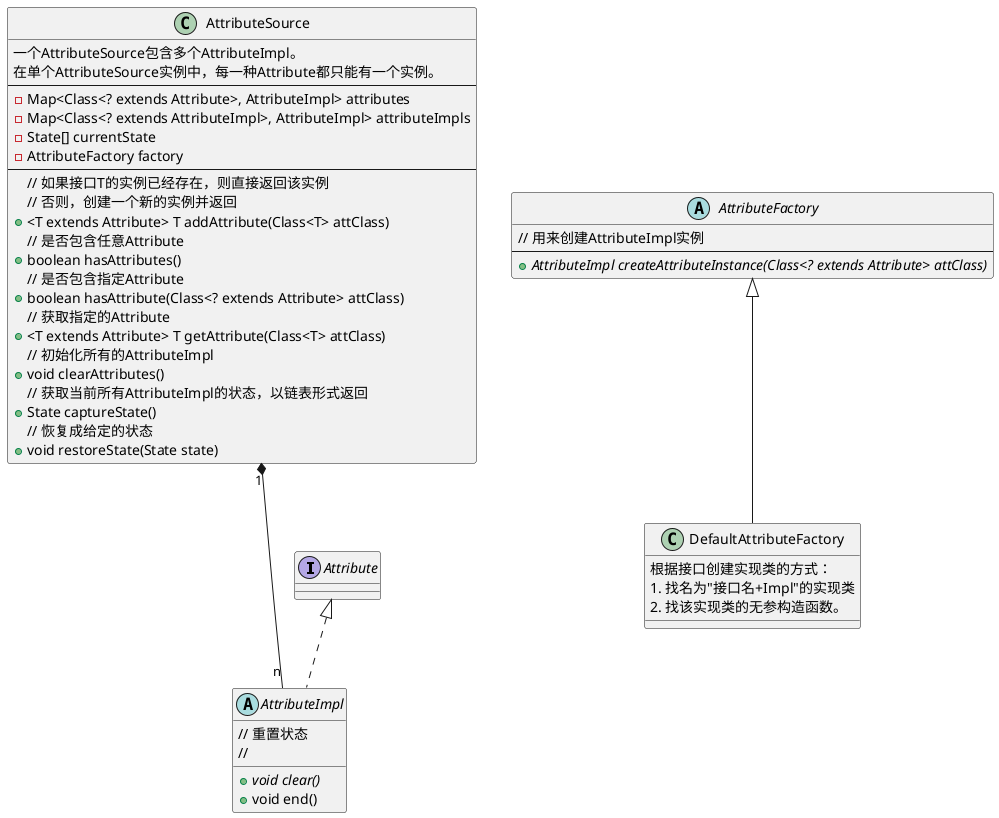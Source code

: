 @startuml

interface Attribute

abstract class AttributeImpl implements Attribute{
    // 重置状态
    +{abstract} void clear()
    //
    +void end()
}

class AttributeSource{
    一个AttributeSource包含多个AttributeImpl。
    在单个AttributeSource实例中，每一种Attribute都只能有一个实例。
    --
    -Map<Class<? extends Attribute>, AttributeImpl> attributes
    -Map<Class<? extends AttributeImpl>, AttributeImpl> attributeImpls
    -State[] currentState
    -AttributeFactory factory
    ---
    // 如果接口T的实例已经存在，则直接返回该实例
    // 否则，创建一个新的实例并返回
    +<T extends Attribute> T addAttribute(Class<T> attClass)
    // 是否包含任意Attribute
    +boolean hasAttributes()
    // 是否包含指定Attribute
    +boolean hasAttribute(Class<? extends Attribute> attClass)
    // 获取指定的Attribute
    +<T extends Attribute> T getAttribute(Class<T> attClass)
    // 初始化所有的AttributeImpl
    +void clearAttributes()
    // 获取当前所有AttributeImpl的状态，以链表形式返回
    +State captureState()
    // 恢复成给定的状态
    +void restoreState(State state)
}

abstract class AttributeFactory{
    // 用来创建AttributeImpl实例
    ---
    +{abstract} AttributeImpl createAttributeInstance(Class<? extends Attribute> attClass)
}

class DefaultAttributeFactory extends AttributeFactory{
    根据接口创建实现类的方式：
    1. 找名为"接口名+Impl"的实现类
    2. 找该实现类的无参构造函数。
}

AttributeImpl "n" -up--* "1" AttributeSource
@enduml